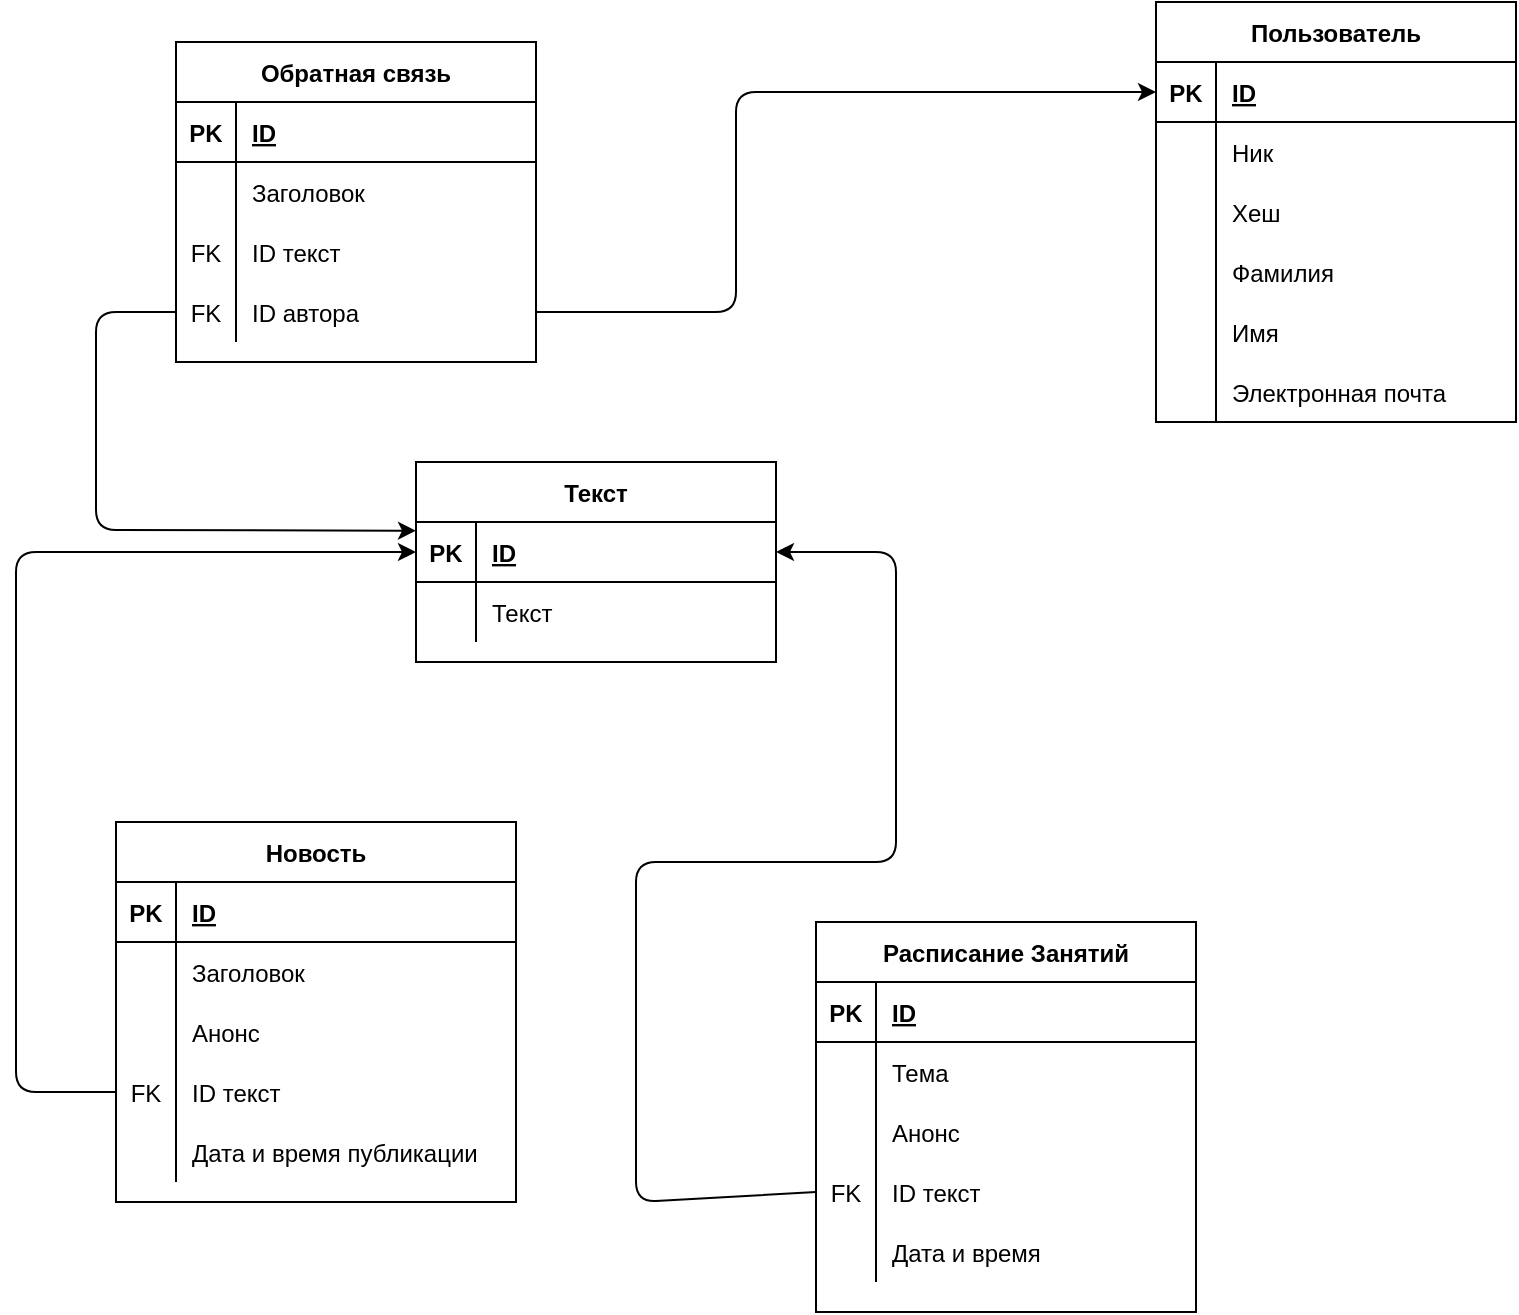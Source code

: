 <mxfile version="13.7.9" type="device"><diagram id="GREZv6EEb7F0WdBaDA5W" name="Страница 1"><mxGraphModel dx="1487" dy="696" grid="1" gridSize="10" guides="1" tooltips="1" connect="1" arrows="1" fold="1" page="1" pageScale="1" pageWidth="827" pageHeight="1169" math="0" shadow="0"><root><mxCell id="0"/><mxCell id="1" parent="0"/><mxCell id="wKvE5uMUBv_0Td53tEEP-54" value="Новость" style="shape=table;startSize=30;container=1;collapsible=1;childLayout=tableLayout;fixedRows=1;rowLines=0;fontStyle=1;align=center;resizeLast=1;" parent="1" vertex="1"><mxGeometry x="90" y="440" width="200" height="190" as="geometry"/></mxCell><mxCell id="wKvE5uMUBv_0Td53tEEP-55" value="" style="shape=partialRectangle;collapsible=0;dropTarget=0;pointerEvents=0;fillColor=none;top=0;left=0;bottom=1;right=0;points=[[0,0.5],[1,0.5]];portConstraint=eastwest;" parent="wKvE5uMUBv_0Td53tEEP-54" vertex="1"><mxGeometry y="30" width="200" height="30" as="geometry"/></mxCell><mxCell id="wKvE5uMUBv_0Td53tEEP-56" value="PK" style="shape=partialRectangle;connectable=0;fillColor=none;top=0;left=0;bottom=0;right=0;fontStyle=1;overflow=hidden;" parent="wKvE5uMUBv_0Td53tEEP-55" vertex="1"><mxGeometry width="30" height="30" as="geometry"/></mxCell><mxCell id="wKvE5uMUBv_0Td53tEEP-57" value="ID" style="shape=partialRectangle;connectable=0;fillColor=none;top=0;left=0;bottom=0;right=0;align=left;spacingLeft=6;fontStyle=5;overflow=hidden;" parent="wKvE5uMUBv_0Td53tEEP-55" vertex="1"><mxGeometry x="30" width="170" height="30" as="geometry"/></mxCell><mxCell id="wKvE5uMUBv_0Td53tEEP-58" value="" style="shape=partialRectangle;collapsible=0;dropTarget=0;pointerEvents=0;fillColor=none;top=0;left=0;bottom=0;right=0;points=[[0,0.5],[1,0.5]];portConstraint=eastwest;" parent="wKvE5uMUBv_0Td53tEEP-54" vertex="1"><mxGeometry y="60" width="200" height="30" as="geometry"/></mxCell><mxCell id="wKvE5uMUBv_0Td53tEEP-59" value="" style="shape=partialRectangle;connectable=0;fillColor=none;top=0;left=0;bottom=0;right=0;editable=1;overflow=hidden;" parent="wKvE5uMUBv_0Td53tEEP-58" vertex="1"><mxGeometry width="30" height="30" as="geometry"/></mxCell><mxCell id="wKvE5uMUBv_0Td53tEEP-60" value="Заголовок" style="shape=partialRectangle;connectable=0;fillColor=none;top=0;left=0;bottom=0;right=0;align=left;spacingLeft=6;overflow=hidden;" parent="wKvE5uMUBv_0Td53tEEP-58" vertex="1"><mxGeometry x="30" width="170" height="30" as="geometry"/></mxCell><mxCell id="lRo9sUEQh-18HUqdH_uX-1" value="" style="shape=partialRectangle;collapsible=0;dropTarget=0;pointerEvents=0;fillColor=none;top=0;left=0;bottom=0;right=0;points=[[0,0.5],[1,0.5]];portConstraint=eastwest;" parent="wKvE5uMUBv_0Td53tEEP-54" vertex="1"><mxGeometry y="90" width="200" height="30" as="geometry"/></mxCell><mxCell id="lRo9sUEQh-18HUqdH_uX-2" value="" style="shape=partialRectangle;connectable=0;fillColor=none;top=0;left=0;bottom=0;right=0;editable=1;overflow=hidden;" parent="lRo9sUEQh-18HUqdH_uX-1" vertex="1"><mxGeometry width="30" height="30" as="geometry"/></mxCell><mxCell id="lRo9sUEQh-18HUqdH_uX-3" value="Анонс" style="shape=partialRectangle;connectable=0;fillColor=none;top=0;left=0;bottom=0;right=0;align=left;spacingLeft=6;overflow=hidden;" parent="lRo9sUEQh-18HUqdH_uX-1" vertex="1"><mxGeometry x="30" width="170" height="30" as="geometry"/></mxCell><mxCell id="wKvE5uMUBv_0Td53tEEP-61" value="" style="shape=partialRectangle;collapsible=0;dropTarget=0;pointerEvents=0;fillColor=none;top=0;left=0;bottom=0;right=0;points=[[0,0.5],[1,0.5]];portConstraint=eastwest;" parent="wKvE5uMUBv_0Td53tEEP-54" vertex="1"><mxGeometry y="120" width="200" height="30" as="geometry"/></mxCell><mxCell id="wKvE5uMUBv_0Td53tEEP-62" value="FK" style="shape=partialRectangle;connectable=0;fillColor=none;top=0;left=0;bottom=0;right=0;editable=1;overflow=hidden;" parent="wKvE5uMUBv_0Td53tEEP-61" vertex="1"><mxGeometry width="30" height="30" as="geometry"/></mxCell><mxCell id="wKvE5uMUBv_0Td53tEEP-63" value="ID текст" style="shape=partialRectangle;connectable=0;fillColor=none;top=0;left=0;bottom=0;right=0;align=left;spacingLeft=6;overflow=hidden;" parent="wKvE5uMUBv_0Td53tEEP-61" vertex="1"><mxGeometry x="30" width="170" height="30" as="geometry"/></mxCell><mxCell id="wKvE5uMUBv_0Td53tEEP-64" value="" style="shape=partialRectangle;collapsible=0;dropTarget=0;pointerEvents=0;fillColor=none;top=0;left=0;bottom=0;right=0;points=[[0,0.5],[1,0.5]];portConstraint=eastwest;" parent="wKvE5uMUBv_0Td53tEEP-54" vertex="1"><mxGeometry y="150" width="200" height="30" as="geometry"/></mxCell><mxCell id="wKvE5uMUBv_0Td53tEEP-65" value="" style="shape=partialRectangle;connectable=0;fillColor=none;top=0;left=0;bottom=0;right=0;editable=1;overflow=hidden;" parent="wKvE5uMUBv_0Td53tEEP-64" vertex="1"><mxGeometry width="30" height="30" as="geometry"/></mxCell><mxCell id="wKvE5uMUBv_0Td53tEEP-66" value="Дата и время публикации" style="shape=partialRectangle;connectable=0;fillColor=none;top=0;left=0;bottom=0;right=0;align=left;spacingLeft=6;overflow=hidden;" parent="wKvE5uMUBv_0Td53tEEP-64" vertex="1"><mxGeometry x="30" width="170" height="30" as="geometry"/></mxCell><mxCell id="wKvE5uMUBv_0Td53tEEP-6" value="Текст" style="shape=table;startSize=30;container=1;collapsible=1;childLayout=tableLayout;fixedRows=1;rowLines=0;fontStyle=1;align=center;resizeLast=1;" parent="1" vertex="1"><mxGeometry x="240" y="260" width="180" height="100" as="geometry"/></mxCell><mxCell id="wKvE5uMUBv_0Td53tEEP-7" value="" style="shape=partialRectangle;collapsible=0;dropTarget=0;pointerEvents=0;fillColor=none;top=0;left=0;bottom=1;right=0;points=[[0,0.5],[1,0.5]];portConstraint=eastwest;" parent="wKvE5uMUBv_0Td53tEEP-6" vertex="1"><mxGeometry y="30" width="180" height="30" as="geometry"/></mxCell><mxCell id="wKvE5uMUBv_0Td53tEEP-8" value="PK" style="shape=partialRectangle;connectable=0;fillColor=none;top=0;left=0;bottom=0;right=0;fontStyle=1;overflow=hidden;" parent="wKvE5uMUBv_0Td53tEEP-7" vertex="1"><mxGeometry width="30" height="30" as="geometry"/></mxCell><mxCell id="wKvE5uMUBv_0Td53tEEP-9" value="ID" style="shape=partialRectangle;connectable=0;fillColor=none;top=0;left=0;bottom=0;right=0;align=left;spacingLeft=6;fontStyle=5;overflow=hidden;" parent="wKvE5uMUBv_0Td53tEEP-7" vertex="1"><mxGeometry x="30" width="150" height="30" as="geometry"/></mxCell><mxCell id="wKvE5uMUBv_0Td53tEEP-13" value="" style="shape=partialRectangle;collapsible=0;dropTarget=0;pointerEvents=0;fillColor=none;top=0;left=0;bottom=0;right=0;points=[[0,0.5],[1,0.5]];portConstraint=eastwest;" parent="wKvE5uMUBv_0Td53tEEP-6" vertex="1"><mxGeometry y="60" width="180" height="30" as="geometry"/></mxCell><mxCell id="wKvE5uMUBv_0Td53tEEP-14" value="" style="shape=partialRectangle;connectable=0;fillColor=none;top=0;left=0;bottom=0;right=0;editable=1;overflow=hidden;" parent="wKvE5uMUBv_0Td53tEEP-13" vertex="1"><mxGeometry width="30" height="30" as="geometry"/></mxCell><mxCell id="wKvE5uMUBv_0Td53tEEP-15" value="Текст" style="shape=partialRectangle;connectable=0;fillColor=none;top=0;left=0;bottom=0;right=0;align=left;spacingLeft=6;overflow=hidden;" parent="wKvE5uMUBv_0Td53tEEP-13" vertex="1"><mxGeometry x="30" width="150" height="30" as="geometry"/></mxCell><mxCell id="wKvE5uMUBv_0Td53tEEP-86" value="" style="endArrow=classic;html=1;exitX=1;exitY=0.5;exitDx=0;exitDy=0;entryX=0;entryY=0.5;entryDx=0;entryDy=0;" parent="1" source="wKvE5uMUBv_0Td53tEEP-29" target="wKvE5uMUBv_0Td53tEEP-33" edge="1"><mxGeometry width="50" height="50" relative="1" as="geometry"><mxPoint x="300" y="190" as="sourcePoint"/><mxPoint x="510" y="110" as="targetPoint"/><Array as="points"><mxPoint x="400" y="185"/><mxPoint x="400" y="75"/></Array></mxGeometry></mxCell><mxCell id="wKvE5uMUBv_0Td53tEEP-19" value="Обратная связь" style="shape=table;startSize=30;container=1;collapsible=1;childLayout=tableLayout;fixedRows=1;rowLines=0;fontStyle=1;align=center;resizeLast=1;" parent="1" vertex="1"><mxGeometry x="120" y="50" width="180" height="160" as="geometry"/></mxCell><mxCell id="wKvE5uMUBv_0Td53tEEP-20" value="" style="shape=partialRectangle;collapsible=0;dropTarget=0;pointerEvents=0;fillColor=none;top=0;left=0;bottom=1;right=0;points=[[0,0.5],[1,0.5]];portConstraint=eastwest;" parent="wKvE5uMUBv_0Td53tEEP-19" vertex="1"><mxGeometry y="30" width="180" height="30" as="geometry"/></mxCell><mxCell id="wKvE5uMUBv_0Td53tEEP-21" value="PK" style="shape=partialRectangle;connectable=0;fillColor=none;top=0;left=0;bottom=0;right=0;fontStyle=1;overflow=hidden;" parent="wKvE5uMUBv_0Td53tEEP-20" vertex="1"><mxGeometry width="30" height="30" as="geometry"/></mxCell><mxCell id="wKvE5uMUBv_0Td53tEEP-22" value="ID" style="shape=partialRectangle;connectable=0;fillColor=none;top=0;left=0;bottom=0;right=0;align=left;spacingLeft=6;fontStyle=5;overflow=hidden;" parent="wKvE5uMUBv_0Td53tEEP-20" vertex="1"><mxGeometry x="30" width="150" height="30" as="geometry"/></mxCell><mxCell id="wKvE5uMUBv_0Td53tEEP-23" value="" style="shape=partialRectangle;collapsible=0;dropTarget=0;pointerEvents=0;fillColor=none;top=0;left=0;bottom=0;right=0;points=[[0,0.5],[1,0.5]];portConstraint=eastwest;" parent="wKvE5uMUBv_0Td53tEEP-19" vertex="1"><mxGeometry y="60" width="180" height="30" as="geometry"/></mxCell><mxCell id="wKvE5uMUBv_0Td53tEEP-24" value="" style="shape=partialRectangle;connectable=0;fillColor=none;top=0;left=0;bottom=0;right=0;editable=1;overflow=hidden;" parent="wKvE5uMUBv_0Td53tEEP-23" vertex="1"><mxGeometry width="30" height="30" as="geometry"/></mxCell><mxCell id="wKvE5uMUBv_0Td53tEEP-25" value="Заголовок" style="shape=partialRectangle;connectable=0;fillColor=none;top=0;left=0;bottom=0;right=0;align=left;spacingLeft=6;overflow=hidden;" parent="wKvE5uMUBv_0Td53tEEP-23" vertex="1"><mxGeometry x="30" width="150" height="30" as="geometry"/></mxCell><mxCell id="wKvE5uMUBv_0Td53tEEP-26" value="" style="shape=partialRectangle;collapsible=0;dropTarget=0;pointerEvents=0;fillColor=none;top=0;left=0;bottom=0;right=0;points=[[0,0.5],[1,0.5]];portConstraint=eastwest;" parent="wKvE5uMUBv_0Td53tEEP-19" vertex="1"><mxGeometry y="90" width="180" height="30" as="geometry"/></mxCell><mxCell id="wKvE5uMUBv_0Td53tEEP-27" value="FK" style="shape=partialRectangle;connectable=0;fillColor=none;top=0;left=0;bottom=0;right=0;editable=1;overflow=hidden;" parent="wKvE5uMUBv_0Td53tEEP-26" vertex="1"><mxGeometry width="30" height="30" as="geometry"/></mxCell><mxCell id="wKvE5uMUBv_0Td53tEEP-28" value="ID текст" style="shape=partialRectangle;connectable=0;fillColor=none;top=0;left=0;bottom=0;right=0;align=left;spacingLeft=6;overflow=hidden;" parent="wKvE5uMUBv_0Td53tEEP-26" vertex="1"><mxGeometry x="30" width="150" height="30" as="geometry"/></mxCell><mxCell id="wKvE5uMUBv_0Td53tEEP-29" value="" style="shape=partialRectangle;collapsible=0;dropTarget=0;pointerEvents=0;fillColor=none;top=0;left=0;bottom=0;right=0;points=[[0,0.5],[1,0.5]];portConstraint=eastwest;" parent="wKvE5uMUBv_0Td53tEEP-19" vertex="1"><mxGeometry y="120" width="180" height="30" as="geometry"/></mxCell><mxCell id="wKvE5uMUBv_0Td53tEEP-30" value="FK" style="shape=partialRectangle;connectable=0;fillColor=none;top=0;left=0;bottom=0;right=0;editable=1;overflow=hidden;" parent="wKvE5uMUBv_0Td53tEEP-29" vertex="1"><mxGeometry width="30" height="30" as="geometry"/></mxCell><mxCell id="wKvE5uMUBv_0Td53tEEP-31" value="ID автора" style="shape=partialRectangle;connectable=0;fillColor=none;top=0;left=0;bottom=0;right=0;align=left;spacingLeft=6;overflow=hidden;" parent="wKvE5uMUBv_0Td53tEEP-29" vertex="1"><mxGeometry x="30" width="150" height="30" as="geometry"/></mxCell><mxCell id="wKvE5uMUBv_0Td53tEEP-87" value="" style="endArrow=classic;html=1;exitX=0;exitY=0.5;exitDx=0;exitDy=0;entryX=0;entryY=0.145;entryDx=0;entryDy=0;entryPerimeter=0;" parent="1" source="wKvE5uMUBv_0Td53tEEP-29" target="wKvE5uMUBv_0Td53tEEP-7" edge="1"><mxGeometry width="50" height="50" relative="1" as="geometry"><mxPoint x="10" y="330" as="sourcePoint"/><mxPoint x="60" y="280" as="targetPoint"/><Array as="points"><mxPoint x="80" y="185"/><mxPoint x="80" y="294"/></Array></mxGeometry></mxCell><mxCell id="wKvE5uMUBv_0Td53tEEP-88" value="" style="endArrow=classic;html=1;entryX=0;entryY=0.5;entryDx=0;entryDy=0;exitX=0;exitY=0.5;exitDx=0;exitDy=0;" parent="1" source="wKvE5uMUBv_0Td53tEEP-61" target="wKvE5uMUBv_0Td53tEEP-7" edge="1"><mxGeometry width="50" height="50" relative="1" as="geometry"><mxPoint x="70" y="390" as="sourcePoint"/><mxPoint x="120" y="340" as="targetPoint"/><Array as="points"><mxPoint x="40" y="575"/><mxPoint x="40" y="305"/></Array></mxGeometry></mxCell><mxCell id="wKvE5uMUBv_0Td53tEEP-32" value="Пользователь" style="shape=table;startSize=30;container=1;collapsible=1;childLayout=tableLayout;fixedRows=1;rowLines=0;fontStyle=1;align=center;resizeLast=1;" parent="1" vertex="1"><mxGeometry x="610" y="30" width="180" height="210" as="geometry"/></mxCell><mxCell id="wKvE5uMUBv_0Td53tEEP-33" value="" style="shape=partialRectangle;collapsible=0;dropTarget=0;pointerEvents=0;fillColor=none;top=0;left=0;bottom=1;right=0;points=[[0,0.5],[1,0.5]];portConstraint=eastwest;" parent="wKvE5uMUBv_0Td53tEEP-32" vertex="1"><mxGeometry y="30" width="180" height="30" as="geometry"/></mxCell><mxCell id="wKvE5uMUBv_0Td53tEEP-34" value="PK" style="shape=partialRectangle;connectable=0;fillColor=none;top=0;left=0;bottom=0;right=0;fontStyle=1;overflow=hidden;" parent="wKvE5uMUBv_0Td53tEEP-33" vertex="1"><mxGeometry width="30" height="30" as="geometry"/></mxCell><mxCell id="wKvE5uMUBv_0Td53tEEP-35" value="ID" style="shape=partialRectangle;connectable=0;fillColor=none;top=0;left=0;bottom=0;right=0;align=left;spacingLeft=6;fontStyle=5;overflow=hidden;" parent="wKvE5uMUBv_0Td53tEEP-33" vertex="1"><mxGeometry x="30" width="150" height="30" as="geometry"/></mxCell><mxCell id="wKvE5uMUBv_0Td53tEEP-36" value="" style="shape=partialRectangle;collapsible=0;dropTarget=0;pointerEvents=0;fillColor=none;top=0;left=0;bottom=0;right=0;points=[[0,0.5],[1,0.5]];portConstraint=eastwest;" parent="wKvE5uMUBv_0Td53tEEP-32" vertex="1"><mxGeometry y="60" width="180" height="30" as="geometry"/></mxCell><mxCell id="wKvE5uMUBv_0Td53tEEP-37" value="" style="shape=partialRectangle;connectable=0;fillColor=none;top=0;left=0;bottom=0;right=0;editable=1;overflow=hidden;" parent="wKvE5uMUBv_0Td53tEEP-36" vertex="1"><mxGeometry width="30" height="30" as="geometry"/></mxCell><mxCell id="wKvE5uMUBv_0Td53tEEP-38" value="Ник" style="shape=partialRectangle;connectable=0;fillColor=none;top=0;left=0;bottom=0;right=0;align=left;spacingLeft=6;overflow=hidden;" parent="wKvE5uMUBv_0Td53tEEP-36" vertex="1"><mxGeometry x="30" width="150" height="30" as="geometry"/></mxCell><mxCell id="wKvE5uMUBv_0Td53tEEP-51" value="" style="shape=partialRectangle;collapsible=0;dropTarget=0;pointerEvents=0;fillColor=none;top=0;left=0;bottom=0;right=0;points=[[0,0.5],[1,0.5]];portConstraint=eastwest;" parent="wKvE5uMUBv_0Td53tEEP-32" vertex="1"><mxGeometry y="90" width="180" height="30" as="geometry"/></mxCell><mxCell id="wKvE5uMUBv_0Td53tEEP-52" value="" style="shape=partialRectangle;connectable=0;fillColor=none;top=0;left=0;bottom=0;right=0;editable=1;overflow=hidden;" parent="wKvE5uMUBv_0Td53tEEP-51" vertex="1"><mxGeometry width="30" height="30" as="geometry"/></mxCell><mxCell id="wKvE5uMUBv_0Td53tEEP-53" value="Хеш" style="shape=partialRectangle;connectable=0;fillColor=none;top=0;left=0;bottom=0;right=0;align=left;spacingLeft=6;overflow=hidden;" parent="wKvE5uMUBv_0Td53tEEP-51" vertex="1"><mxGeometry x="30" width="150" height="30" as="geometry"/></mxCell><mxCell id="wKvE5uMUBv_0Td53tEEP-39" value="" style="shape=partialRectangle;collapsible=0;dropTarget=0;pointerEvents=0;fillColor=none;top=0;left=0;bottom=0;right=0;points=[[0,0.5],[1,0.5]];portConstraint=eastwest;" parent="wKvE5uMUBv_0Td53tEEP-32" vertex="1"><mxGeometry y="120" width="180" height="30" as="geometry"/></mxCell><mxCell id="wKvE5uMUBv_0Td53tEEP-40" value="" style="shape=partialRectangle;connectable=0;fillColor=none;top=0;left=0;bottom=0;right=0;editable=1;overflow=hidden;" parent="wKvE5uMUBv_0Td53tEEP-39" vertex="1"><mxGeometry width="30" height="30" as="geometry"/></mxCell><mxCell id="wKvE5uMUBv_0Td53tEEP-41" value="Фамилия" style="shape=partialRectangle;connectable=0;fillColor=none;top=0;left=0;bottom=0;right=0;align=left;spacingLeft=6;overflow=hidden;" parent="wKvE5uMUBv_0Td53tEEP-39" vertex="1"><mxGeometry x="30" width="150" height="30" as="geometry"/></mxCell><mxCell id="wKvE5uMUBv_0Td53tEEP-42" value="" style="shape=partialRectangle;collapsible=0;dropTarget=0;pointerEvents=0;fillColor=none;top=0;left=0;bottom=0;right=0;points=[[0,0.5],[1,0.5]];portConstraint=eastwest;" parent="wKvE5uMUBv_0Td53tEEP-32" vertex="1"><mxGeometry y="150" width="180" height="30" as="geometry"/></mxCell><mxCell id="wKvE5uMUBv_0Td53tEEP-43" value="" style="shape=partialRectangle;connectable=0;fillColor=none;top=0;left=0;bottom=0;right=0;editable=1;overflow=hidden;" parent="wKvE5uMUBv_0Td53tEEP-42" vertex="1"><mxGeometry width="30" height="30" as="geometry"/></mxCell><mxCell id="wKvE5uMUBv_0Td53tEEP-44" value="Имя" style="shape=partialRectangle;connectable=0;fillColor=none;top=0;left=0;bottom=0;right=0;align=left;spacingLeft=6;overflow=hidden;" parent="wKvE5uMUBv_0Td53tEEP-42" vertex="1"><mxGeometry x="30" width="150" height="30" as="geometry"/></mxCell><mxCell id="wKvE5uMUBv_0Td53tEEP-45" value="" style="shape=partialRectangle;collapsible=0;dropTarget=0;pointerEvents=0;fillColor=none;top=0;left=0;bottom=0;right=0;points=[[0,0.5],[1,0.5]];portConstraint=eastwest;" parent="wKvE5uMUBv_0Td53tEEP-32" vertex="1"><mxGeometry y="180" width="180" height="30" as="geometry"/></mxCell><mxCell id="wKvE5uMUBv_0Td53tEEP-46" value="" style="shape=partialRectangle;connectable=0;fillColor=none;top=0;left=0;bottom=0;right=0;editable=1;overflow=hidden;" parent="wKvE5uMUBv_0Td53tEEP-45" vertex="1"><mxGeometry width="30" height="30" as="geometry"/></mxCell><mxCell id="wKvE5uMUBv_0Td53tEEP-47" value="Электронная почта" style="shape=partialRectangle;connectable=0;fillColor=none;top=0;left=0;bottom=0;right=0;align=left;spacingLeft=6;overflow=hidden;" parent="wKvE5uMUBv_0Td53tEEP-45" vertex="1"><mxGeometry x="30" width="150" height="30" as="geometry"/></mxCell><mxCell id="wKvE5uMUBv_0Td53tEEP-103" value="" style="endArrow=classic;html=1;entryX=1;entryY=0.5;entryDx=0;entryDy=0;exitX=0;exitY=0.5;exitDx=0;exitDy=0;" parent="1" source="wKvE5uMUBv_0Td53tEEP-100" target="wKvE5uMUBv_0Td53tEEP-7" edge="1"><mxGeometry width="50" height="50" relative="1" as="geometry"><mxPoint x="340" y="620" as="sourcePoint"/><mxPoint x="500" y="370" as="targetPoint"/><Array as="points"><mxPoint x="350" y="630"/><mxPoint x="350" y="460"/><mxPoint x="480" y="460"/><mxPoint x="480" y="305"/></Array></mxGeometry></mxCell><mxCell id="wKvE5uMUBv_0Td53tEEP-90" value="Расписание Занятий" style="shape=table;startSize=30;container=1;collapsible=1;childLayout=tableLayout;fixedRows=1;rowLines=0;fontStyle=1;align=center;resizeLast=1;" parent="1" vertex="1"><mxGeometry x="440" y="490" width="190" height="195" as="geometry"/></mxCell><mxCell id="wKvE5uMUBv_0Td53tEEP-91" value="" style="shape=partialRectangle;collapsible=0;dropTarget=0;pointerEvents=0;fillColor=none;top=0;left=0;bottom=1;right=0;points=[[0,0.5],[1,0.5]];portConstraint=eastwest;" parent="wKvE5uMUBv_0Td53tEEP-90" vertex="1"><mxGeometry y="30" width="190" height="30" as="geometry"/></mxCell><mxCell id="wKvE5uMUBv_0Td53tEEP-92" value="PK" style="shape=partialRectangle;connectable=0;fillColor=none;top=0;left=0;bottom=0;right=0;fontStyle=1;overflow=hidden;" parent="wKvE5uMUBv_0Td53tEEP-91" vertex="1"><mxGeometry width="30" height="30" as="geometry"/></mxCell><mxCell id="wKvE5uMUBv_0Td53tEEP-93" value="ID" style="shape=partialRectangle;connectable=0;fillColor=none;top=0;left=0;bottom=0;right=0;align=left;spacingLeft=6;fontStyle=5;overflow=hidden;" parent="wKvE5uMUBv_0Td53tEEP-91" vertex="1"><mxGeometry x="30" width="160" height="30" as="geometry"/></mxCell><mxCell id="wKvE5uMUBv_0Td53tEEP-94" value="" style="shape=partialRectangle;collapsible=0;dropTarget=0;pointerEvents=0;fillColor=none;top=0;left=0;bottom=0;right=0;points=[[0,0.5],[1,0.5]];portConstraint=eastwest;" parent="wKvE5uMUBv_0Td53tEEP-90" vertex="1"><mxGeometry y="60" width="190" height="30" as="geometry"/></mxCell><mxCell id="wKvE5uMUBv_0Td53tEEP-95" value="" style="shape=partialRectangle;connectable=0;fillColor=none;top=0;left=0;bottom=0;right=0;editable=1;overflow=hidden;" parent="wKvE5uMUBv_0Td53tEEP-94" vertex="1"><mxGeometry width="30" height="30" as="geometry"/></mxCell><mxCell id="wKvE5uMUBv_0Td53tEEP-96" value="Тема" style="shape=partialRectangle;connectable=0;fillColor=none;top=0;left=0;bottom=0;right=0;align=left;spacingLeft=6;overflow=hidden;" parent="wKvE5uMUBv_0Td53tEEP-94" vertex="1"><mxGeometry x="30" width="160" height="30" as="geometry"/></mxCell><mxCell id="lRo9sUEQh-18HUqdH_uX-4" value="" style="shape=partialRectangle;collapsible=0;dropTarget=0;pointerEvents=0;fillColor=none;top=0;left=0;bottom=0;right=0;points=[[0,0.5],[1,0.5]];portConstraint=eastwest;" parent="wKvE5uMUBv_0Td53tEEP-90" vertex="1"><mxGeometry y="90" width="190" height="30" as="geometry"/></mxCell><mxCell id="lRo9sUEQh-18HUqdH_uX-5" value="" style="shape=partialRectangle;connectable=0;fillColor=none;top=0;left=0;bottom=0;right=0;editable=1;overflow=hidden;" parent="lRo9sUEQh-18HUqdH_uX-4" vertex="1"><mxGeometry width="30" height="30" as="geometry"/></mxCell><mxCell id="lRo9sUEQh-18HUqdH_uX-6" value="Анонс" style="shape=partialRectangle;connectable=0;fillColor=none;top=0;left=0;bottom=0;right=0;align=left;spacingLeft=6;overflow=hidden;" parent="lRo9sUEQh-18HUqdH_uX-4" vertex="1"><mxGeometry x="30" width="160" height="30" as="geometry"/></mxCell><mxCell id="wKvE5uMUBv_0Td53tEEP-100" value="" style="shape=partialRectangle;collapsible=0;dropTarget=0;pointerEvents=0;fillColor=none;top=0;left=0;bottom=0;right=0;points=[[0,0.5],[1,0.5]];portConstraint=eastwest;" parent="wKvE5uMUBv_0Td53tEEP-90" vertex="1"><mxGeometry y="120" width="190" height="30" as="geometry"/></mxCell><mxCell id="wKvE5uMUBv_0Td53tEEP-101" value="FK" style="shape=partialRectangle;connectable=0;fillColor=none;top=0;left=0;bottom=0;right=0;editable=1;overflow=hidden;" parent="wKvE5uMUBv_0Td53tEEP-100" vertex="1"><mxGeometry width="30" height="30" as="geometry"/></mxCell><mxCell id="wKvE5uMUBv_0Td53tEEP-102" value="ID текст" style="shape=partialRectangle;connectable=0;fillColor=none;top=0;left=0;bottom=0;right=0;align=left;spacingLeft=6;overflow=hidden;" parent="wKvE5uMUBv_0Td53tEEP-100" vertex="1"><mxGeometry x="30" width="160" height="30" as="geometry"/></mxCell><mxCell id="wKvE5uMUBv_0Td53tEEP-97" value="" style="shape=partialRectangle;collapsible=0;dropTarget=0;pointerEvents=0;fillColor=none;top=0;left=0;bottom=0;right=0;points=[[0,0.5],[1,0.5]];portConstraint=eastwest;" parent="wKvE5uMUBv_0Td53tEEP-90" vertex="1"><mxGeometry y="150" width="190" height="30" as="geometry"/></mxCell><mxCell id="wKvE5uMUBv_0Td53tEEP-98" value="" style="shape=partialRectangle;connectable=0;fillColor=none;top=0;left=0;bottom=0;right=0;editable=1;overflow=hidden;" parent="wKvE5uMUBv_0Td53tEEP-97" vertex="1"><mxGeometry width="30" height="30" as="geometry"/></mxCell><mxCell id="wKvE5uMUBv_0Td53tEEP-99" value="Дата и время" style="shape=partialRectangle;connectable=0;fillColor=none;top=0;left=0;bottom=0;right=0;align=left;spacingLeft=6;overflow=hidden;" parent="wKvE5uMUBv_0Td53tEEP-97" vertex="1"><mxGeometry x="30" width="160" height="30" as="geometry"/></mxCell></root></mxGraphModel></diagram></mxfile>